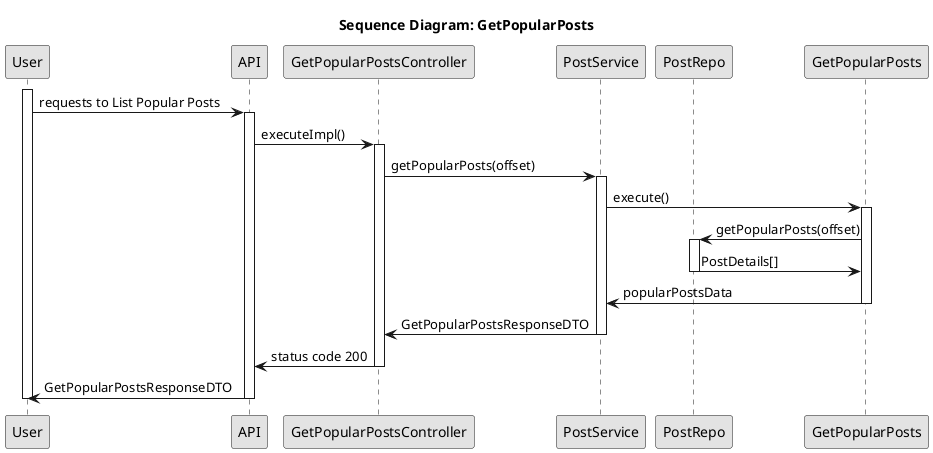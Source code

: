 @startuml

skinparam Monochrome true
skinparam PackageStyle rectangle
skinparam Shadowing false

title Sequence Diagram: GetPopularPosts

participant "User" as User
participant "API" as API
participant "GetPopularPostsController" as Controller
participant "PostService" as Service
participant "PostRepo" as Repo
participant "GetPopularPosts" as GetPopularPosts

activate User
User -> API: requests to List Popular Posts
activate API
API -> Controller: executeImpl()
activate Controller
Controller -> Service: getPopularPosts(offset)
activate Service
Service -> GetPopularPosts: execute()
activate GetPopularPosts

GetPopularPosts -> Repo: getPopularPosts(offset)
activate Repo
Repo -> GetPopularPosts: PostDetails[]
deactivate Repo

GetPopularPosts -> Service: popularPostsData
deactivate GetPopularPosts

Service -> Controller: GetPopularPostsResponseDTO
deactivate Service

Controller -> API: status code 200
deactivate Controller

API -> User: GetPopularPostsResponseDTO
deactivate API

deactivate User

@enduml
